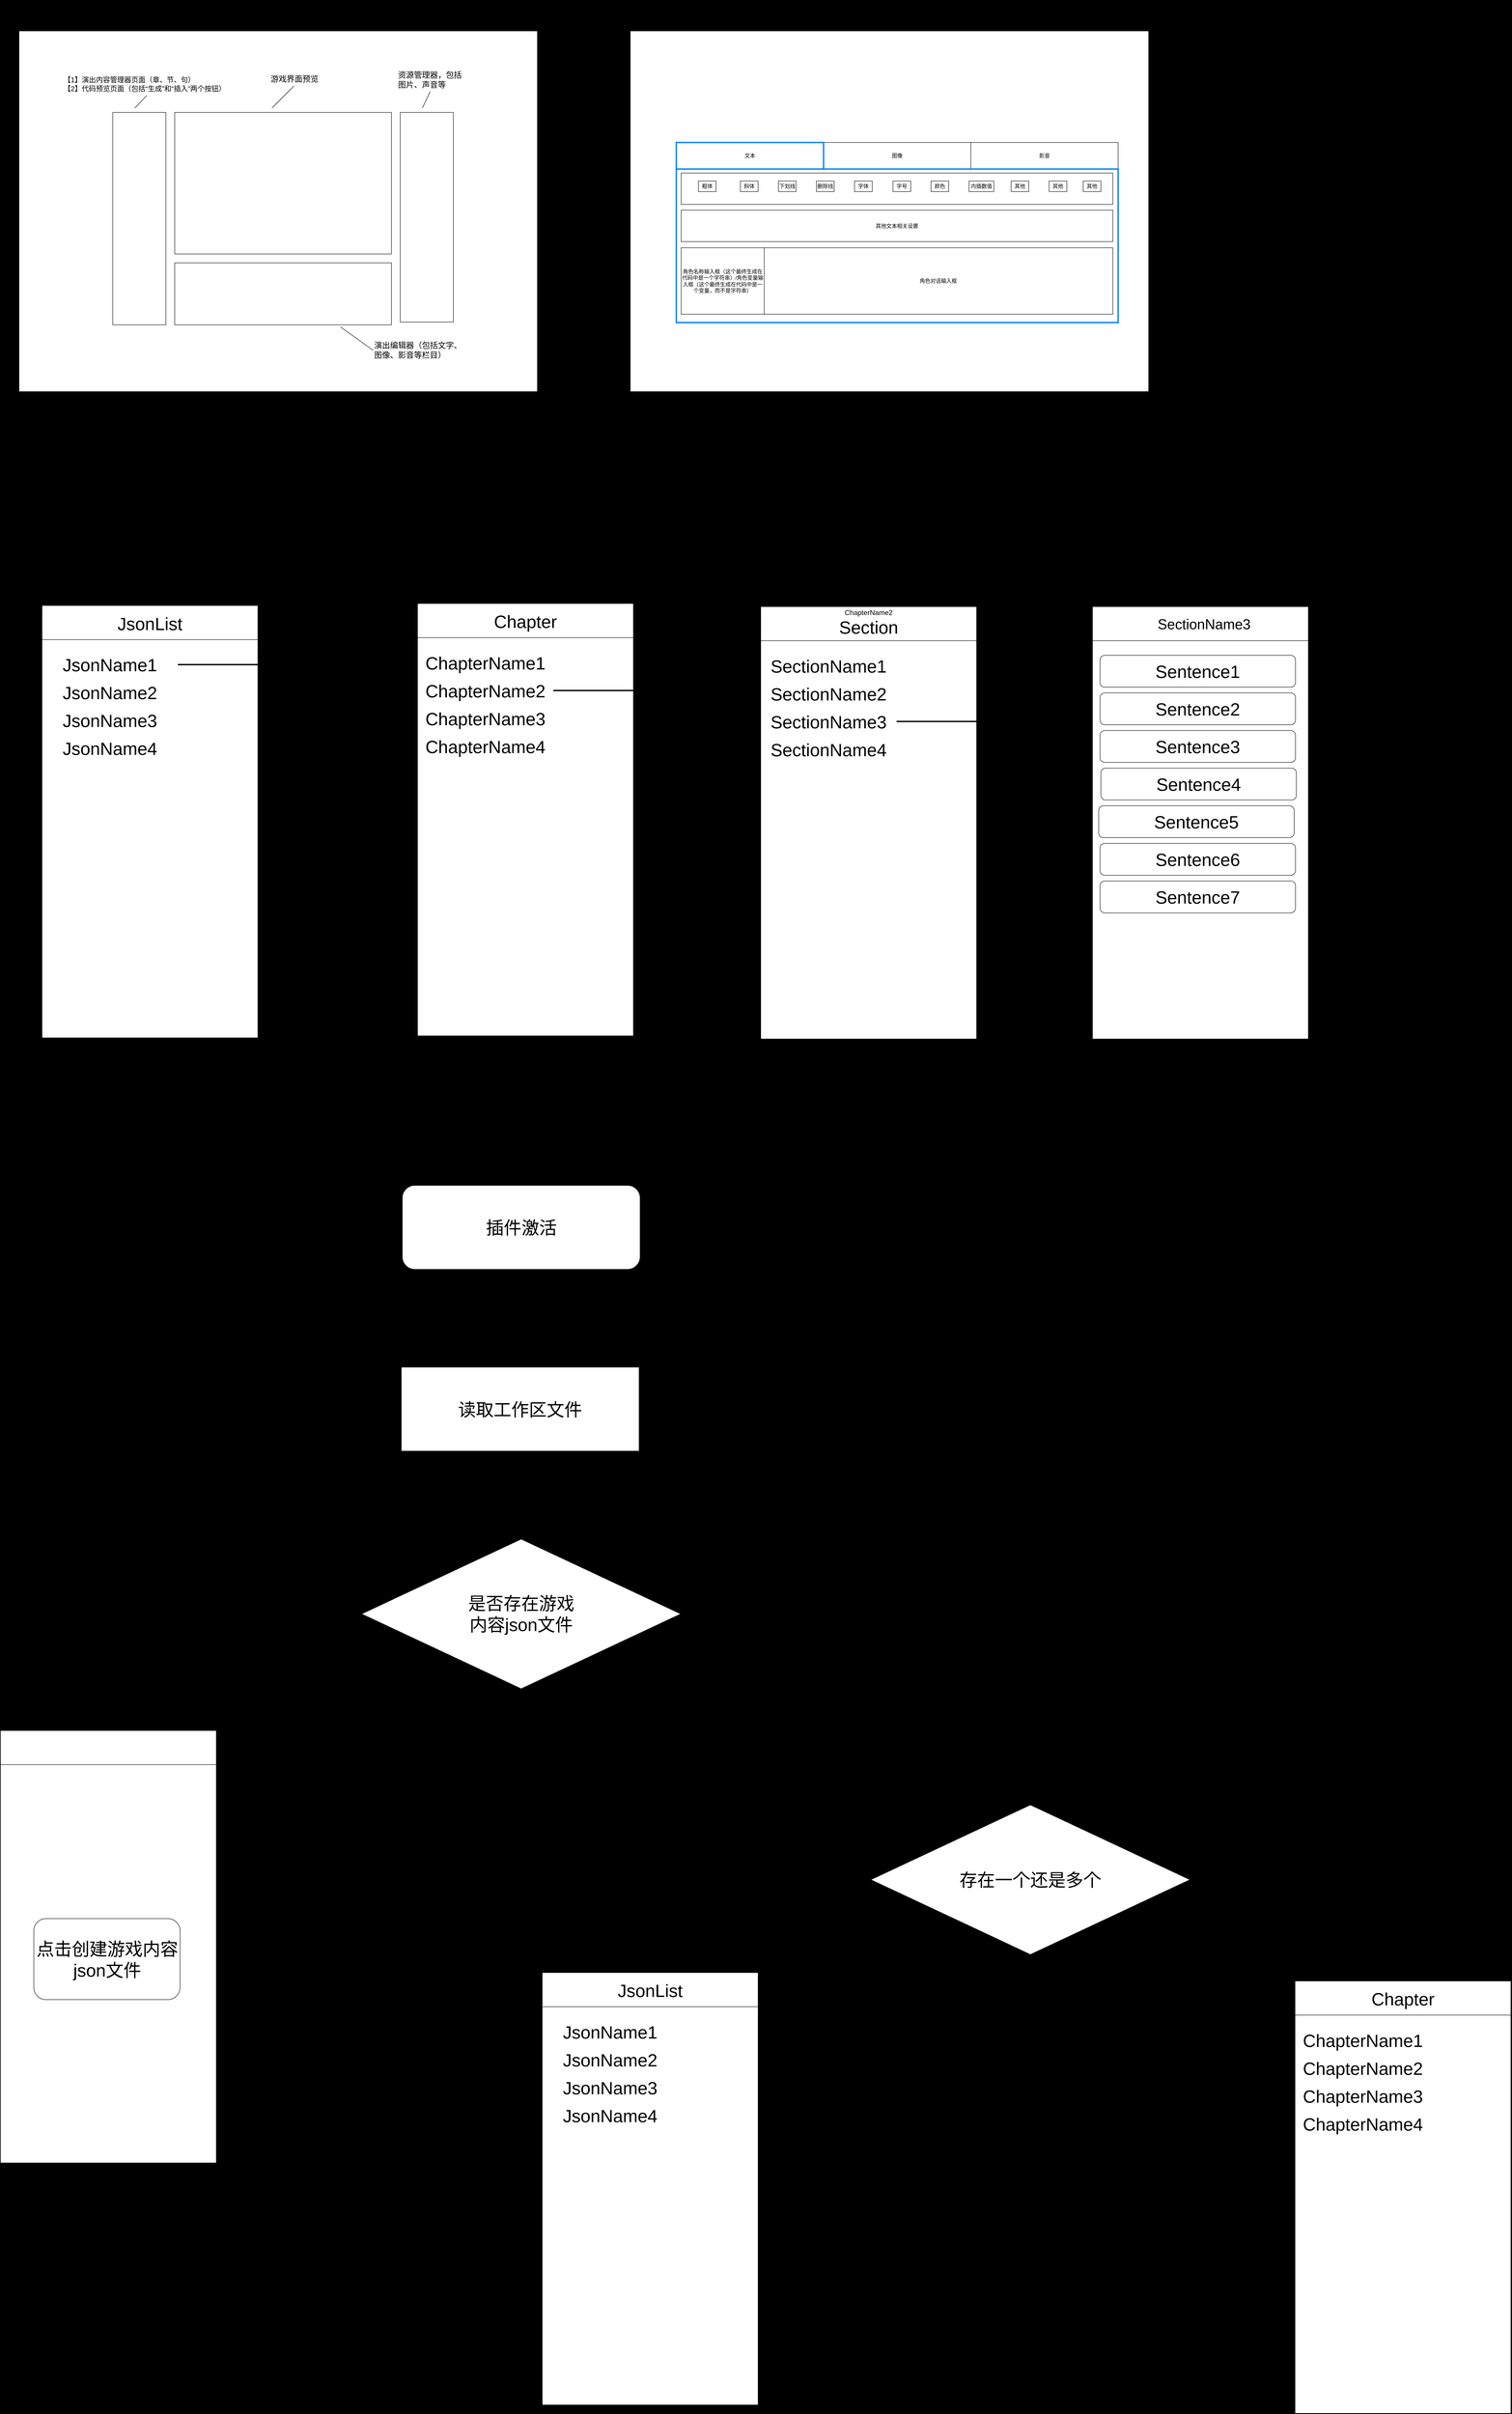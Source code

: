 <mxfile version="24.4.8" type="device">
  <diagram id="yBAzstfBOn8puNv_v_7L" name="Page-1">
    <mxGraphModel dx="7860" dy="5740" grid="0" gridSize="10" guides="1" tooltips="1" connect="1" arrows="1" fold="1" page="0" pageScale="1" pageWidth="850" pageHeight="1100" background="#000000" math="0" shadow="0">
      <root>
        <mxCell id="0" />
        <mxCell id="1" parent="0" />
        <mxCell id="7gioDqXQ-pu81UqjBhyL-1" value="&lt;span style=&quot;font-size: 40px;&quot;&gt;一个简单的演出内容管理视图（位于sidebar webview）&lt;/span&gt;" style="text;html=1;align=center;verticalAlign=middle;whiteSpace=wrap;rounded=0;" parent="1" vertex="1">
          <mxGeometry x="-89" y="1281" width="980" height="110" as="geometry" />
        </mxCell>
        <mxCell id="kQdmfqelEKEUoIuR3mGl-2" value="&lt;span style=&quot;font-size: 40px;&quot;&gt;插件程序流程&lt;/span&gt;" style="text;html=1;align=center;verticalAlign=middle;whiteSpace=wrap;rounded=0;" parent="1" vertex="1">
          <mxGeometry x="-92" y="2596" width="296" height="76" as="geometry" />
        </mxCell>
        <mxCell id="kQdmfqelEKEUoIuR3mGl-8" style="edgeStyle=orthogonalEdgeStyle;rounded=0;orthogonalLoop=1;jettySize=auto;html=1;exitX=0.5;exitY=1;exitDx=0;exitDy=0;entryX=0.5;entryY=0;entryDx=0;entryDy=0;" parent="1" source="kQdmfqelEKEUoIuR3mGl-5" target="kQdmfqelEKEUoIuR3mGl-6" edge="1">
          <mxGeometry relative="1" as="geometry" />
        </mxCell>
        <mxCell id="kQdmfqelEKEUoIuR3mGl-5" value="读取工作区文件" style="rounded=0;whiteSpace=wrap;html=1;fontSize=40;" parent="1" vertex="1">
          <mxGeometry x="710.336" y="3149.745" width="537.586" height="189.574" as="geometry" />
        </mxCell>
        <mxCell id="kQdmfqelEKEUoIuR3mGl-22" style="edgeStyle=orthogonalEdgeStyle;rounded=0;orthogonalLoop=1;jettySize=auto;html=1;exitX=1;exitY=0.5;exitDx=0;exitDy=0;entryX=0.5;entryY=0;entryDx=0;entryDy=0;" parent="1" source="kQdmfqelEKEUoIuR3mGl-6" target="kQdmfqelEKEUoIuR3mGl-43" edge="1">
          <mxGeometry relative="1" as="geometry">
            <mxPoint x="1928" y="3982" as="targetPoint" />
          </mxGeometry>
        </mxCell>
        <mxCell id="kQdmfqelEKEUoIuR3mGl-23" value="&lt;font style=&quot;font-size: 32px;&quot;&gt;存在&lt;/font&gt;" style="edgeLabel;html=1;align=center;verticalAlign=middle;resizable=0;points=[];labelBackgroundColor=none;" parent="kQdmfqelEKEUoIuR3mGl-22" vertex="1" connectable="0">
          <mxGeometry x="-0.478" y="13" relative="1" as="geometry">
            <mxPoint x="5" y="-11" as="offset" />
          </mxGeometry>
        </mxCell>
        <mxCell id="kQdmfqelEKEUoIuR3mGl-40" style="edgeStyle=orthogonalEdgeStyle;rounded=0;orthogonalLoop=1;jettySize=auto;html=1;exitX=0;exitY=0.5;exitDx=0;exitDy=0;entryX=0.5;entryY=0;entryDx=0;entryDy=0;" parent="1" source="kQdmfqelEKEUoIuR3mGl-6" target="kQdmfqelEKEUoIuR3mGl-32" edge="1">
          <mxGeometry relative="1" as="geometry">
            <mxPoint x="10.0" y="3982" as="targetPoint" />
          </mxGeometry>
        </mxCell>
        <mxCell id="kQdmfqelEKEUoIuR3mGl-48" value="不存在" style="edgeLabel;html=1;align=center;verticalAlign=middle;resizable=0;points=[];labelBackgroundColor=none;fontSize=36;" parent="kQdmfqelEKEUoIuR3mGl-40" vertex="1" connectable="0">
          <mxGeometry x="-0.167" y="-12" relative="1" as="geometry">
            <mxPoint x="-8" y="-19" as="offset" />
          </mxGeometry>
        </mxCell>
        <mxCell id="kQdmfqelEKEUoIuR3mGl-6" value="&lt;font style=&quot;font-size: 40px;&quot;&gt;是否存在游戏&lt;/font&gt;&lt;div style=&quot;font-size: 40px;&quot;&gt;&lt;font style=&quot;font-size: 40px;&quot;&gt;内容json文件&lt;/font&gt;&lt;/div&gt;" style="rhombus;whiteSpace=wrap;html=1;" parent="1" vertex="1">
          <mxGeometry x="620.739" y="3538.372" width="721.261" height="338.074" as="geometry" />
        </mxCell>
        <mxCell id="kQdmfqelEKEUoIuR3mGl-11" style="edgeStyle=orthogonalEdgeStyle;rounded=0;orthogonalLoop=1;jettySize=auto;html=1;exitX=0.5;exitY=1;exitDx=0;exitDy=0;entryX=0.5;entryY=0;entryDx=0;entryDy=0;" parent="1" source="kQdmfqelEKEUoIuR3mGl-10" target="kQdmfqelEKEUoIuR3mGl-5" edge="1">
          <mxGeometry relative="1" as="geometry" />
        </mxCell>
        <mxCell id="kQdmfqelEKEUoIuR3mGl-10" value="&lt;font style=&quot;font-size: 40px;&quot;&gt;插件激活&lt;/font&gt;" style="rounded=1;whiteSpace=wrap;html=1;" parent="1" vertex="1">
          <mxGeometry x="712.576" y="2739" width="537.586" height="189.574" as="geometry" />
        </mxCell>
        <mxCell id="kQdmfqelEKEUoIuR3mGl-32" value="" style="rounded=0;whiteSpace=wrap;html=1;" parent="1" vertex="1">
          <mxGeometry x="-196" y="3971" width="488" height="977" as="geometry" />
        </mxCell>
        <mxCell id="kQdmfqelEKEUoIuR3mGl-35" value="" style="endArrow=none;html=1;rounded=0;entryX=1;entryY=0.25;entryDx=0;entryDy=0;exitX=0;exitY=0.25;exitDx=0;exitDy=0;" parent="1" edge="1">
          <mxGeometry width="50" height="50" relative="1" as="geometry">
            <mxPoint x="-196" y="4048" as="sourcePoint" />
            <mxPoint x="292" y="4048" as="targetPoint" />
          </mxGeometry>
        </mxCell>
        <mxCell id="kQdmfqelEKEUoIuR3mGl-42" value="&lt;font style=&quot;font-size: 40px;&quot;&gt;点击创建游戏内容json文件&lt;/font&gt;" style="rounded=1;whiteSpace=wrap;html=1;" parent="1" vertex="1">
          <mxGeometry x="-120.5" y="4396" width="330.5" height="183" as="geometry" />
        </mxCell>
        <mxCell id="kQdmfqelEKEUoIuR3mGl-45" style="edgeStyle=orthogonalEdgeStyle;rounded=0;orthogonalLoop=1;jettySize=auto;html=1;exitX=0;exitY=0.5;exitDx=0;exitDy=0;entryX=0.5;entryY=0;entryDx=0;entryDy=0;" parent="1" source="kQdmfqelEKEUoIuR3mGl-43" target="7gioDqXQ-pu81UqjBhyL-4" edge="1">
          <mxGeometry relative="1" as="geometry" />
        </mxCell>
        <mxCell id="kQdmfqelEKEUoIuR3mGl-47" value="多个" style="edgeLabel;html=1;align=center;verticalAlign=middle;resizable=0;points=[];fontSize=36;labelBackgroundColor=none;" parent="kQdmfqelEKEUoIuR3mGl-45" vertex="1" connectable="0">
          <mxGeometry x="-0.203" y="-4" relative="1" as="geometry">
            <mxPoint x="70" y="-32" as="offset" />
          </mxGeometry>
        </mxCell>
        <mxCell id="kQdmfqelEKEUoIuR3mGl-57" style="edgeStyle=orthogonalEdgeStyle;rounded=0;orthogonalLoop=1;jettySize=auto;html=1;exitX=1;exitY=0.5;exitDx=0;exitDy=0;entryX=0.5;entryY=0;entryDx=0;entryDy=0;" parent="1" source="kQdmfqelEKEUoIuR3mGl-43" target="kQdmfqelEKEUoIuR3mGl-49" edge="1">
          <mxGeometry relative="1" as="geometry" />
        </mxCell>
        <mxCell id="kQdmfqelEKEUoIuR3mGl-43" value="&lt;span style=&quot;font-size: 40px;&quot;&gt;存在一个还是多个&lt;/span&gt;" style="rhombus;whiteSpace=wrap;html=1;" parent="1" vertex="1">
          <mxGeometry x="1771.999" y="4139.002" width="721.261" height="338.074" as="geometry" />
        </mxCell>
        <mxCell id="7gioDqXQ-pu81UqjBhyL-2" value="" style="rounded=0;whiteSpace=wrap;html=1;" parent="1" vertex="1">
          <mxGeometry x="1029" y="4518" width="488" height="977" as="geometry" />
        </mxCell>
        <mxCell id="7gioDqXQ-pu81UqjBhyL-4" value="&lt;span style=&quot;font-size: 40px;&quot;&gt;JsonList&lt;/span&gt;" style="text;html=1;align=center;verticalAlign=middle;whiteSpace=wrap;rounded=0;" parent="1" vertex="1">
          <mxGeometry x="1197" y="4529" width="152" height="58" as="geometry" />
        </mxCell>
        <mxCell id="7gioDqXQ-pu81UqjBhyL-5" value="" style="shape=cross;whiteSpace=wrap;html=1;strokeColor=none;fillColor=#FFFFFF;size=0.274;aspect=fixed;" parent="1" vertex="1">
          <mxGeometry x="1461" y="4538" width="40" height="40" as="geometry" />
        </mxCell>
        <mxCell id="7gioDqXQ-pu81UqjBhyL-6" value="" style="endArrow=none;html=1;rounded=0;entryX=1;entryY=0.25;entryDx=0;entryDy=0;exitX=0;exitY=0.25;exitDx=0;exitDy=0;" parent="1" edge="1">
          <mxGeometry width="50" height="50" relative="1" as="geometry">
            <mxPoint x="1029" y="4595" as="sourcePoint" />
            <mxPoint x="1517" y="4595" as="targetPoint" />
          </mxGeometry>
        </mxCell>
        <mxCell id="7gioDqXQ-pu81UqjBhyL-7" value="&lt;font style=&quot;font-size: 40px;&quot;&gt;JsonName1&lt;/font&gt;" style="text;html=1;align=center;verticalAlign=middle;whiteSpace=wrap;rounded=0;" parent="1" vertex="1">
          <mxGeometry x="1029" y="4620" width="307" height="63" as="geometry" />
        </mxCell>
        <mxCell id="7gioDqXQ-pu81UqjBhyL-8" value="&lt;font style=&quot;font-size: 40px;&quot;&gt;JsonName2&lt;/font&gt;" style="text;html=1;align=center;verticalAlign=middle;whiteSpace=wrap;rounded=0;" parent="1" vertex="1">
          <mxGeometry x="1029" y="4683" width="307" height="63" as="geometry" />
        </mxCell>
        <mxCell id="7gioDqXQ-pu81UqjBhyL-9" value="&lt;font style=&quot;font-size: 40px;&quot;&gt;JsonName3&lt;/font&gt;" style="text;html=1;align=center;verticalAlign=middle;whiteSpace=wrap;rounded=0;" parent="1" vertex="1">
          <mxGeometry x="1029" y="4746" width="307" height="63" as="geometry" />
        </mxCell>
        <mxCell id="7gioDqXQ-pu81UqjBhyL-10" value="&lt;font style=&quot;font-size: 40px;&quot;&gt;JsonName4&lt;/font&gt;" style="text;html=1;align=center;verticalAlign=middle;whiteSpace=wrap;rounded=0;" parent="1" vertex="1">
          <mxGeometry x="1029" y="4809" width="307" height="63" as="geometry" />
        </mxCell>
        <mxCell id="kQdmfqelEKEUoIuR3mGl-49" value="" style="rounded=0;whiteSpace=wrap;html=1;" parent="1" vertex="1">
          <mxGeometry x="2731" y="4537" width="488" height="977" as="geometry" />
        </mxCell>
        <mxCell id="kQdmfqelEKEUoIuR3mGl-50" value="&lt;font style=&quot;font-size: 40px;&quot;&gt;Ch&lt;font style=&quot;font-size: 40px;&quot;&gt;apt&lt;/font&gt;er&lt;/font&gt;" style="text;html=1;align=center;verticalAlign=middle;whiteSpace=wrap;rounded=0;" parent="1" vertex="1">
          <mxGeometry x="2899" y="4548" width="152" height="58" as="geometry" />
        </mxCell>
        <mxCell id="kQdmfqelEKEUoIuR3mGl-51" value="" style="shape=cross;whiteSpace=wrap;html=1;strokeColor=none;fillColor=#FFFFFF;size=0.274;aspect=fixed;" parent="1" vertex="1">
          <mxGeometry x="3163" y="4557" width="40" height="40" as="geometry" />
        </mxCell>
        <mxCell id="kQdmfqelEKEUoIuR3mGl-52" value="" style="endArrow=none;html=1;rounded=0;entryX=1;entryY=0.25;entryDx=0;entryDy=0;exitX=0;exitY=0.25;exitDx=0;exitDy=0;" parent="1" edge="1">
          <mxGeometry width="50" height="50" relative="1" as="geometry">
            <mxPoint x="2731" y="4614" as="sourcePoint" />
            <mxPoint x="3219" y="4614" as="targetPoint" />
          </mxGeometry>
        </mxCell>
        <mxCell id="kQdmfqelEKEUoIuR3mGl-53" value="&lt;font style=&quot;font-size: 40px;&quot;&gt;Ch&lt;font style=&quot;font-size: 40px;&quot;&gt;apt&lt;/font&gt;erName1&lt;/font&gt;" style="text;html=1;align=center;verticalAlign=middle;whiteSpace=wrap;rounded=0;" parent="1" vertex="1">
          <mxGeometry x="2731" y="4639" width="307" height="63" as="geometry" />
        </mxCell>
        <mxCell id="kQdmfqelEKEUoIuR3mGl-54" value="&lt;font style=&quot;font-size: 40px;&quot;&gt;Ch&lt;font style=&quot;font-size: 40px;&quot;&gt;apt&lt;/font&gt;erName2&lt;/font&gt;" style="text;html=1;align=center;verticalAlign=middle;whiteSpace=wrap;rounded=0;" parent="1" vertex="1">
          <mxGeometry x="2731" y="4702" width="307" height="63" as="geometry" />
        </mxCell>
        <mxCell id="kQdmfqelEKEUoIuR3mGl-55" value="&lt;font style=&quot;font-size: 40px;&quot;&gt;Ch&lt;font style=&quot;font-size: 40px;&quot;&gt;apt&lt;/font&gt;erName3&lt;/font&gt;" style="text;html=1;align=center;verticalAlign=middle;whiteSpace=wrap;rounded=0;" parent="1" vertex="1">
          <mxGeometry x="2731" y="4765" width="307" height="63" as="geometry" />
        </mxCell>
        <mxCell id="kQdmfqelEKEUoIuR3mGl-56" value="&lt;font style=&quot;font-size: 40px;&quot;&gt;Ch&lt;font style=&quot;font-size: 40px;&quot;&gt;apt&lt;/font&gt;erName4&lt;/font&gt;" style="text;html=1;align=center;verticalAlign=middle;whiteSpace=wrap;rounded=0;" parent="1" vertex="1">
          <mxGeometry x="2731" y="4828" width="307" height="63" as="geometry" />
        </mxCell>
        <mxCell id="kQdmfqelEKEUoIuR3mGl-58" value="一个" style="edgeLabel;html=1;align=center;verticalAlign=middle;resizable=0;points=[];fontSize=36;labelBackgroundColor=none;" parent="1" vertex="1" connectable="0">
          <mxGeometry x="2646.002" y="4270.997" as="geometry">
            <mxPoint x="-7" y="-4" as="offset" />
          </mxGeometry>
        </mxCell>
        <mxCell id="7gioDqXQ-pu81UqjBhyL-25" value="" style="rounded=0;whiteSpace=wrap;html=1;container=0;" parent="1" vertex="1">
          <mxGeometry x="1523" y="1431" width="488" height="977" as="geometry" />
        </mxCell>
        <mxCell id="7gioDqXQ-pu81UqjBhyL-26" value="&lt;font style=&quot;font-size: 16px;&quot;&gt;ChapterName2&lt;/font&gt;&lt;div&gt;&lt;span style=&quot;font-size: 40px;&quot;&gt;Section&lt;/span&gt;&lt;/div&gt;" style="text;html=1;align=center;verticalAlign=middle;whiteSpace=wrap;rounded=0;container=0;" parent="1" vertex="1">
          <mxGeometry x="1691" y="1436" width="152" height="64" as="geometry" />
        </mxCell>
        <mxCell id="7gioDqXQ-pu81UqjBhyL-27" value="" style="shape=cross;whiteSpace=wrap;html=1;strokeColor=none;fillColor=#FFFFFF;size=0.274;aspect=fixed;container=0;" parent="1" vertex="1">
          <mxGeometry x="1955" y="1451" width="40" height="40" as="geometry" />
        </mxCell>
        <mxCell id="7gioDqXQ-pu81UqjBhyL-28" value="" style="endArrow=none;html=1;rounded=0;entryX=1;entryY=0.25;entryDx=0;entryDy=0;exitX=0;exitY=0.25;exitDx=0;exitDy=0;" parent="1" edge="1">
          <mxGeometry width="50" height="50" relative="1" as="geometry">
            <mxPoint x="1523" y="1508" as="sourcePoint" />
            <mxPoint x="2011" y="1508" as="targetPoint" />
          </mxGeometry>
        </mxCell>
        <mxCell id="7gioDqXQ-pu81UqjBhyL-29" value="&lt;font style=&quot;font-size: 40px;&quot;&gt;SectionName1&lt;/font&gt;" style="text;html=1;align=center;verticalAlign=middle;whiteSpace=wrap;rounded=0;container=0;" parent="1" vertex="1">
          <mxGeometry x="1523" y="1533" width="307" height="63" as="geometry" />
        </mxCell>
        <mxCell id="7gioDqXQ-pu81UqjBhyL-30" value="&lt;span style=&quot;font-size: 40px;&quot;&gt;SectionName2&lt;/span&gt;" style="text;html=1;align=center;verticalAlign=middle;whiteSpace=wrap;rounded=0;container=0;" parent="1" vertex="1">
          <mxGeometry x="1523" y="1596" width="307" height="63" as="geometry" />
        </mxCell>
        <mxCell id="7gioDqXQ-pu81UqjBhyL-45" style="edgeStyle=orthogonalEdgeStyle;rounded=0;orthogonalLoop=1;jettySize=auto;html=1;exitX=1;exitY=0.5;exitDx=0;exitDy=0;entryX=0;entryY=0.5;entryDx=0;entryDy=0;strokeWidth=3;" parent="1" source="7gioDqXQ-pu81UqjBhyL-31" target="7gioDqXQ-pu81UqjBhyL-36" edge="1">
          <mxGeometry relative="1" as="geometry" />
        </mxCell>
        <mxCell id="7gioDqXQ-pu81UqjBhyL-31" value="&lt;span style=&quot;font-size: 40px;&quot;&gt;SectionName3&lt;/span&gt;" style="text;html=1;align=center;verticalAlign=middle;whiteSpace=wrap;rounded=0;container=0;" parent="1" vertex="1">
          <mxGeometry x="1523" y="1659" width="307" height="63" as="geometry" />
        </mxCell>
        <mxCell id="7gioDqXQ-pu81UqjBhyL-32" value="&lt;span style=&quot;font-size: 40px;&quot;&gt;SectionName4&lt;/span&gt;" style="text;html=1;align=center;verticalAlign=middle;whiteSpace=wrap;rounded=0;container=0;" parent="1" vertex="1">
          <mxGeometry x="1523" y="1722" width="307" height="63" as="geometry" />
        </mxCell>
        <mxCell id="7gioDqXQ-pu81UqjBhyL-24" value="" style="html=1;shadow=0;dashed=0;align=center;verticalAlign=middle;shape=mxgraph.arrows2.arrow;dy=0.55;dx=36;flipH=1;notch=0;strokeColor=none;fillColor=#FFFFFF;container=0;" parent="1" vertex="1">
          <mxGeometry x="1533" y="1451" width="62" height="39" as="geometry" />
        </mxCell>
        <mxCell id="7gioDqXQ-pu81UqjBhyL-36" value="" style="rounded=0;whiteSpace=wrap;html=1;container=0;" parent="1" vertex="1">
          <mxGeometry x="2273" y="1431" width="488" height="977" as="geometry" />
        </mxCell>
        <mxCell id="7gioDqXQ-pu81UqjBhyL-37" value="&lt;div&gt;&lt;font style=&quot;font-size: 32px;&quot;&gt;SectionName3&lt;/font&gt;&lt;/div&gt;" style="text;html=1;align=center;verticalAlign=middle;whiteSpace=wrap;rounded=0;container=0;" parent="1" vertex="1">
          <mxGeometry x="2408" y="1436" width="235" height="70" as="geometry" />
        </mxCell>
        <mxCell id="7gioDqXQ-pu81UqjBhyL-38" value="" style="shape=cross;whiteSpace=wrap;html=1;strokeColor=none;fillColor=#FFFFFF;size=0.274;aspect=fixed;container=0;" parent="1" vertex="1">
          <mxGeometry x="2705" y="1451" width="40" height="40" as="geometry" />
        </mxCell>
        <mxCell id="7gioDqXQ-pu81UqjBhyL-39" value="" style="endArrow=none;html=1;rounded=0;entryX=1;entryY=0.25;entryDx=0;entryDy=0;exitX=0;exitY=0.25;exitDx=0;exitDy=0;" parent="1" edge="1">
          <mxGeometry width="50" height="50" relative="1" as="geometry">
            <mxPoint x="2273" y="1508" as="sourcePoint" />
            <mxPoint x="2761" y="1508" as="targetPoint" />
          </mxGeometry>
        </mxCell>
        <mxCell id="7gioDqXQ-pu81UqjBhyL-44" value="" style="html=1;shadow=0;dashed=0;align=center;verticalAlign=middle;shape=mxgraph.arrows2.arrow;dy=0.55;dx=36;flipH=1;notch=0;strokeColor=none;fillColor=#FFFFFF;container=0;" parent="1" vertex="1">
          <mxGeometry x="2283" y="1451" width="62" height="39" as="geometry" />
        </mxCell>
        <mxCell id="7gioDqXQ-pu81UqjBhyL-47" value="&lt;font style=&quot;font-size: 40px;&quot;&gt;Sentence1&lt;/font&gt;" style="rounded=1;whiteSpace=wrap;html=1;glass=0;shadow=0;container=0;" parent="1" vertex="1">
          <mxGeometry x="2290" y="1541" width="442" height="72" as="geometry" />
        </mxCell>
        <mxCell id="7gioDqXQ-pu81UqjBhyL-48" value="&lt;font style=&quot;font-size: 40px;&quot;&gt;Sentence2&lt;/font&gt;" style="rounded=1;whiteSpace=wrap;html=1;glass=0;shadow=0;container=0;" parent="1" vertex="1">
          <mxGeometry x="2290" y="1626" width="442" height="72" as="geometry" />
        </mxCell>
        <mxCell id="7gioDqXQ-pu81UqjBhyL-49" value="&lt;font style=&quot;font-size: 40px;&quot;&gt;Sentence3&lt;/font&gt;" style="rounded=1;whiteSpace=wrap;html=1;glass=0;shadow=0;container=0;" parent="1" vertex="1">
          <mxGeometry x="2290" y="1711" width="442" height="72" as="geometry" />
        </mxCell>
        <mxCell id="7gioDqXQ-pu81UqjBhyL-50" value="&lt;font style=&quot;font-size: 40px;&quot;&gt;Sentence4&lt;/font&gt;" style="rounded=1;whiteSpace=wrap;html=1;glass=0;shadow=0;container=0;" parent="1" vertex="1">
          <mxGeometry x="2292" y="1796" width="442" height="72" as="geometry" />
        </mxCell>
        <mxCell id="7gioDqXQ-pu81UqjBhyL-51" value="&lt;font style=&quot;font-size: 40px;&quot;&gt;Sentence5&lt;/font&gt;" style="rounded=1;whiteSpace=wrap;html=1;glass=0;shadow=0;container=0;" parent="1" vertex="1">
          <mxGeometry x="2287" y="1881" width="442" height="72" as="geometry" />
        </mxCell>
        <mxCell id="7gioDqXQ-pu81UqjBhyL-52" value="&lt;font style=&quot;font-size: 40px;&quot;&gt;Sentence6&lt;/font&gt;" style="rounded=1;whiteSpace=wrap;html=1;glass=0;shadow=0;container=0;" parent="1" vertex="1">
          <mxGeometry x="2290" y="1966" width="442" height="72" as="geometry" />
        </mxCell>
        <mxCell id="7gioDqXQ-pu81UqjBhyL-53" value="&lt;font style=&quot;font-size: 40px;&quot;&gt;Sentence7&lt;/font&gt;" style="rounded=1;whiteSpace=wrap;html=1;glass=0;shadow=0;container=0;" parent="1" vertex="1">
          <mxGeometry x="2290" y="2051" width="442" height="72" as="geometry" />
        </mxCell>
        <mxCell id="kQdmfqelEKEUoIuR3mGl-59" value="" style="rounded=0;whiteSpace=wrap;html=1;container=0;" parent="1" vertex="1">
          <mxGeometry x="747" y="1424" width="488" height="977" as="geometry" />
        </mxCell>
        <mxCell id="kQdmfqelEKEUoIuR3mGl-60" value="&lt;font style=&quot;font-size: 40px;&quot;&gt;Ch&lt;font style=&quot;font-size: 40px;&quot;&gt;apt&lt;/font&gt;er&lt;/font&gt;" style="text;html=1;align=center;verticalAlign=middle;whiteSpace=wrap;rounded=0;container=0;" parent="1" vertex="1">
          <mxGeometry x="915" y="1435" width="152" height="58" as="geometry" />
        </mxCell>
        <mxCell id="kQdmfqelEKEUoIuR3mGl-61" value="" style="shape=cross;whiteSpace=wrap;html=1;strokeColor=none;fillColor=#FFFFFF;size=0.274;aspect=fixed;container=0;" parent="1" vertex="1">
          <mxGeometry x="1179" y="1444" width="40" height="40" as="geometry" />
        </mxCell>
        <mxCell id="kQdmfqelEKEUoIuR3mGl-62" value="" style="endArrow=none;html=1;rounded=0;entryX=1;entryY=0.25;entryDx=0;entryDy=0;exitX=0;exitY=0.25;exitDx=0;exitDy=0;" parent="1" edge="1">
          <mxGeometry width="50" height="50" relative="1" as="geometry">
            <mxPoint x="747" y="1501" as="sourcePoint" />
            <mxPoint x="1235" y="1501" as="targetPoint" />
          </mxGeometry>
        </mxCell>
        <mxCell id="kQdmfqelEKEUoIuR3mGl-63" value="&lt;font style=&quot;font-size: 40px;&quot;&gt;Ch&lt;font style=&quot;font-size: 40px;&quot;&gt;apt&lt;/font&gt;erName1&lt;/font&gt;" style="text;html=1;align=center;verticalAlign=middle;whiteSpace=wrap;rounded=0;container=0;" parent="1" vertex="1">
          <mxGeometry x="747" y="1526" width="307" height="63" as="geometry" />
        </mxCell>
        <mxCell id="kQdmfqelEKEUoIuR3mGl-67" style="edgeStyle=orthogonalEdgeStyle;rounded=0;orthogonalLoop=1;jettySize=auto;html=1;exitX=1;exitY=0.5;exitDx=0;exitDy=0;entryX=0;entryY=0.5;entryDx=0;entryDy=0;strokeWidth=3;" parent="1" source="kQdmfqelEKEUoIuR3mGl-64" target="7gioDqXQ-pu81UqjBhyL-25" edge="1">
          <mxGeometry relative="1" as="geometry" />
        </mxCell>
        <mxCell id="kQdmfqelEKEUoIuR3mGl-64" value="&lt;font style=&quot;font-size: 40px;&quot;&gt;Ch&lt;font style=&quot;font-size: 40px;&quot;&gt;apt&lt;/font&gt;erName2&lt;/font&gt;" style="text;html=1;align=center;verticalAlign=middle;whiteSpace=wrap;rounded=0;container=0;" parent="1" vertex="1">
          <mxGeometry x="747" y="1589" width="307" height="63" as="geometry" />
        </mxCell>
        <mxCell id="kQdmfqelEKEUoIuR3mGl-65" value="&lt;font style=&quot;font-size: 40px;&quot;&gt;Ch&lt;font style=&quot;font-size: 40px;&quot;&gt;apt&lt;/font&gt;erName3&lt;/font&gt;" style="text;html=1;align=center;verticalAlign=middle;whiteSpace=wrap;rounded=0;container=0;" parent="1" vertex="1">
          <mxGeometry x="747" y="1652" width="307" height="63" as="geometry" />
        </mxCell>
        <mxCell id="kQdmfqelEKEUoIuR3mGl-66" value="&lt;font style=&quot;font-size: 40px;&quot;&gt;Ch&lt;font style=&quot;font-size: 40px;&quot;&gt;apt&lt;/font&gt;erName4&lt;/font&gt;" style="text;html=1;align=center;verticalAlign=middle;whiteSpace=wrap;rounded=0;container=0;" parent="1" vertex="1">
          <mxGeometry x="747" y="1715" width="307" height="63" as="geometry" />
        </mxCell>
        <mxCell id="kQdmfqelEKEUoIuR3mGl-68" value="" style="html=1;shadow=0;dashed=0;align=center;verticalAlign=middle;shape=mxgraph.arrows2.arrow;dy=0.55;dx=36;flipH=1;notch=0;strokeColor=none;fillColor=#FFFFFF;container=0;" parent="1" vertex="1">
          <mxGeometry x="763" y="1444" width="62" height="39" as="geometry" />
        </mxCell>
        <mxCell id="kQdmfqelEKEUoIuR3mGl-69" value="" style="html=1;shadow=0;dashed=0;align=center;verticalAlign=middle;shape=mxgraph.arrows2.arrow;dy=0.55;dx=36;flipH=1;notch=0;strokeColor=none;fillColor=#FFFFFF;container=0;" parent="1" vertex="1">
          <mxGeometry x="2741" y="4558" width="62" height="39" as="geometry" />
        </mxCell>
        <mxCell id="2x3ec99F89r2X7fORg5g-35" value="" style="rounded=0;whiteSpace=wrap;html=1;" parent="1" vertex="1">
          <mxGeometry x="-154" y="130" width="1172" height="815" as="geometry" />
        </mxCell>
        <mxCell id="2x3ec99F89r2X7fORg5g-1" value="" style="rounded=0;whiteSpace=wrap;html=1;" parent="1" vertex="1">
          <mxGeometry x="198" y="314" width="490" height="320" as="geometry" />
        </mxCell>
        <mxCell id="2x3ec99F89r2X7fORg5g-2" value="" style="rounded=0;whiteSpace=wrap;html=1;" parent="1" vertex="1">
          <mxGeometry x="58" y="314" width="120" height="480" as="geometry" />
        </mxCell>
        <mxCell id="2x3ec99F89r2X7fORg5g-3" value="" style="rounded=0;whiteSpace=wrap;html=1;" parent="1" vertex="1">
          <mxGeometry x="198" y="654" width="490" height="140" as="geometry" />
        </mxCell>
        <mxCell id="2x3ec99F89r2X7fORg5g-4" value="" style="rounded=0;whiteSpace=wrap;html=1;" parent="1" vertex="1">
          <mxGeometry x="708" y="314" width="120" height="474" as="geometry" />
        </mxCell>
        <mxCell id="2x3ec99F89r2X7fORg5g-5" value="" style="endArrow=none;html=1;rounded=0;entryX=0.5;entryY=1;entryDx=0;entryDy=0;" parent="1" edge="1" target="2x3ec99F89r2X7fORg5g-9">
          <mxGeometry width="50" height="50" relative="1" as="geometry">
            <mxPoint x="108" y="304" as="sourcePoint" />
            <mxPoint x="158" y="254" as="targetPoint" />
          </mxGeometry>
        </mxCell>
        <mxCell id="2x3ec99F89r2X7fORg5g-6" value="" style="endArrow=none;html=1;rounded=0;" parent="1" edge="1">
          <mxGeometry width="50" height="50" relative="1" as="geometry">
            <mxPoint x="418" y="304" as="sourcePoint" />
            <mxPoint x="468" y="254" as="targetPoint" />
          </mxGeometry>
        </mxCell>
        <mxCell id="2x3ec99F89r2X7fORg5g-7" value="" style="endArrow=none;html=1;rounded=0;entryX=0.5;entryY=1;entryDx=0;entryDy=0;" parent="1" edge="1" target="2x3ec99F89r2X7fORg5g-33">
          <mxGeometry width="50" height="50" relative="1" as="geometry">
            <mxPoint x="758" y="304" as="sourcePoint" />
            <mxPoint x="808" y="254" as="targetPoint" />
          </mxGeometry>
        </mxCell>
        <mxCell id="2x3ec99F89r2X7fORg5g-9" value="&lt;font style=&quot;font-size: 16px;&quot;&gt;【1】演出内容管理器页面（章、节、句）&lt;/font&gt;&lt;div style=&quot;font-size: 16px;&quot;&gt;&lt;font style=&quot;font-size: 16px;&quot;&gt;【2】代码预览页面（包括“生成”和“插入”两个按钮）&lt;/font&gt;&lt;/div&gt;" style="text;html=1;align=left;verticalAlign=middle;whiteSpace=wrap;rounded=0;" parent="1" vertex="1">
          <mxGeometry x="-55" y="223" width="379" height="53" as="geometry" />
        </mxCell>
        <mxCell id="2x3ec99F89r2X7fORg5g-32" value="&lt;span style=&quot;font-size: 18px;&quot;&gt;游戏界面预览&lt;/span&gt;" style="text;html=1;align=left;verticalAlign=middle;whiteSpace=wrap;rounded=0;" parent="1" vertex="1">
          <mxGeometry x="413" y="214" width="115" height="50" as="geometry" />
        </mxCell>
        <mxCell id="2x3ec99F89r2X7fORg5g-33" value="&lt;span style=&quot;font-size: 18px;&quot;&gt;资源管理器，包括图片、声音等&lt;/span&gt;" style="text;html=1;align=left;verticalAlign=middle;whiteSpace=wrap;rounded=0;" parent="1" vertex="1">
          <mxGeometry x="700.58" y="214" width="150" height="53" as="geometry" />
        </mxCell>
        <mxCell id="2x3ec99F89r2X7fORg5g-34" value="&lt;span style=&quot;font-size: 18px;&quot;&gt;演出编辑器（包括文字、图像、影音等栏目）&lt;/span&gt;" style="text;html=1;align=left;verticalAlign=middle;whiteSpace=wrap;rounded=0;" parent="1" vertex="1">
          <mxGeometry x="647" y="827" width="210" height="50" as="geometry" />
        </mxCell>
        <mxCell id="LYegX_jkHndUCtWD2GBS-1" value="&lt;font style=&quot;font-size: 40px;&quot;&gt;整体布局&lt;/font&gt;" style="text;html=1;align=center;verticalAlign=middle;whiteSpace=wrap;rounded=0;" parent="1" vertex="1">
          <mxGeometry x="-154" y="63" width="181" height="67" as="geometry" />
        </mxCell>
        <mxCell id="ICnt-Ub5bGU0yZz8ujBN-1" value="" style="endArrow=none;html=1;rounded=0;entryX=0;entryY=0.5;entryDx=0;entryDy=0;" edge="1" parent="1" target="2x3ec99F89r2X7fORg5g-34">
          <mxGeometry width="50" height="50" relative="1" as="geometry">
            <mxPoint x="573" y="799" as="sourcePoint" />
            <mxPoint x="623" y="749" as="targetPoint" />
          </mxGeometry>
        </mxCell>
        <mxCell id="LYegX_jkHndUCtWD2GBS-2" value="" style="rounded=0;whiteSpace=wrap;html=1;" parent="1" vertex="1">
          <mxGeometry x="1228" y="130" width="1172" height="815" as="geometry" />
        </mxCell>
        <mxCell id="LYegX_jkHndUCtWD2GBS-6" value="图像" style="rounded=0;whiteSpace=wrap;html=1;" parent="1" vertex="1">
          <mxGeometry x="1665" y="382" width="333" height="60" as="geometry" />
        </mxCell>
        <mxCell id="LYegX_jkHndUCtWD2GBS-5" value="文本" style="rounded=0;whiteSpace=wrap;html=1;strokeColor=#007FFF;strokeWidth=3;" parent="1" vertex="1">
          <mxGeometry x="1332" y="382" width="333" height="60" as="geometry" />
        </mxCell>
        <mxCell id="LYegX_jkHndUCtWD2GBS-7" value="影音" style="rounded=0;whiteSpace=wrap;html=1;" parent="1" vertex="1">
          <mxGeometry x="1998" y="382" width="333" height="60" as="geometry" />
        </mxCell>
        <mxCell id="LYegX_jkHndUCtWD2GBS-4" value="" style="rounded=0;whiteSpace=wrap;html=1;strokeColor=#007fff;strokeWidth=3;" parent="1" vertex="1">
          <mxGeometry x="1332" y="442" width="999" height="347" as="geometry" />
        </mxCell>
        <mxCell id="LYegX_jkHndUCtWD2GBS-8" value="角色对话输入框" style="rounded=0;whiteSpace=wrap;html=1;" parent="1" vertex="1">
          <mxGeometry x="1530" y="620" width="789" height="150" as="geometry" />
        </mxCell>
        <mxCell id="LYegX_jkHndUCtWD2GBS-30" value="" style="rounded=0;whiteSpace=wrap;html=1;" parent="1" vertex="1">
          <mxGeometry x="1343" y="451" width="976" height="71" as="geometry" />
        </mxCell>
        <mxCell id="LYegX_jkHndUCtWD2GBS-19" value="粗体" style="rounded=0;whiteSpace=wrap;html=1;" parent="1" vertex="1">
          <mxGeometry x="1382" y="469" width="40" height="24" as="geometry" />
        </mxCell>
        <mxCell id="LYegX_jkHndUCtWD2GBS-20" value="斜体" style="rounded=0;whiteSpace=wrap;html=1;" parent="1" vertex="1">
          <mxGeometry x="1477" y="469" width="40" height="24" as="geometry" />
        </mxCell>
        <mxCell id="LYegX_jkHndUCtWD2GBS-21" value="下划线" style="rounded=0;whiteSpace=wrap;html=1;" parent="1" vertex="1">
          <mxGeometry x="1563" y="469" width="40" height="24" as="geometry" />
        </mxCell>
        <mxCell id="LYegX_jkHndUCtWD2GBS-22" value="删除线" style="rounded=0;whiteSpace=wrap;html=1;" parent="1" vertex="1">
          <mxGeometry x="1649" y="469" width="40" height="24" as="geometry" />
        </mxCell>
        <mxCell id="LYegX_jkHndUCtWD2GBS-23" value="字体" style="rounded=0;whiteSpace=wrap;html=1;" parent="1" vertex="1">
          <mxGeometry x="1735" y="469" width="40" height="24" as="geometry" />
        </mxCell>
        <mxCell id="LYegX_jkHndUCtWD2GBS-24" value="字号" style="rounded=0;whiteSpace=wrap;html=1;" parent="1" vertex="1">
          <mxGeometry x="1822" y="469" width="40" height="24" as="geometry" />
        </mxCell>
        <mxCell id="LYegX_jkHndUCtWD2GBS-25" value="颜色" style="rounded=0;whiteSpace=wrap;html=1;" parent="1" vertex="1">
          <mxGeometry x="1908" y="469" width="40" height="24" as="geometry" />
        </mxCell>
        <mxCell id="LYegX_jkHndUCtWD2GBS-26" value="内插数值" style="rounded=0;whiteSpace=wrap;html=1;" parent="1" vertex="1">
          <mxGeometry x="1994" y="469" width="56" height="24" as="geometry" />
        </mxCell>
        <mxCell id="LYegX_jkHndUCtWD2GBS-27" value="其他" style="rounded=0;whiteSpace=wrap;html=1;" parent="1" vertex="1">
          <mxGeometry x="2089" y="469" width="40" height="24" as="geometry" />
        </mxCell>
        <mxCell id="LYegX_jkHndUCtWD2GBS-28" value="其他" style="rounded=0;whiteSpace=wrap;html=1;" parent="1" vertex="1">
          <mxGeometry x="2175" y="469" width="40" height="24" as="geometry" />
        </mxCell>
        <mxCell id="LYegX_jkHndUCtWD2GBS-29" value="其他" style="rounded=0;whiteSpace=wrap;html=1;" parent="1" vertex="1">
          <mxGeometry x="2252" y="469" width="40" height="24" as="geometry" />
        </mxCell>
        <mxCell id="LYegX_jkHndUCtWD2GBS-31" value="&lt;font style=&quot;font-size: 40px;&quot;&gt;演出编辑器&lt;/font&gt;" style="text;html=1;align=center;verticalAlign=middle;whiteSpace=wrap;rounded=0;" parent="1" vertex="1">
          <mxGeometry x="1228" y="60" width="212" height="67" as="geometry" />
        </mxCell>
        <mxCell id="LYegX_jkHndUCtWD2GBS-32" value="角色名称输入框（这个最终生成在代码中是一个字符串）/角色变量输入框（这个最终生成在代码中是一个变量，而不是字符串）" style="rounded=0;whiteSpace=wrap;html=1;fontSize=12;" parent="1" vertex="1">
          <mxGeometry x="1343" y="620" width="188" height="150" as="geometry" />
        </mxCell>
        <mxCell id="LYegX_jkHndUCtWD2GBS-33" value="其他文本相关设置" style="rounded=0;whiteSpace=wrap;html=1;" parent="1" vertex="1">
          <mxGeometry x="1343" y="535" width="976" height="71" as="geometry" />
        </mxCell>
        <mxCell id="ICnt-Ub5bGU0yZz8ujBN-5" value="" style="rounded=0;whiteSpace=wrap;html=1;" vertex="1" parent="1">
          <mxGeometry x="-102" y="1428.5" width="488" height="977" as="geometry" />
        </mxCell>
        <mxCell id="ICnt-Ub5bGU0yZz8ujBN-6" value="&lt;span style=&quot;font-size: 40px;&quot;&gt;JsonList&lt;/span&gt;" style="text;html=1;align=center;verticalAlign=middle;whiteSpace=wrap;rounded=0;" vertex="1" parent="1">
          <mxGeometry x="66" y="1439.5" width="152" height="58" as="geometry" />
        </mxCell>
        <mxCell id="ICnt-Ub5bGU0yZz8ujBN-7" value="" style="shape=cross;whiteSpace=wrap;html=1;strokeColor=none;fillColor=#FFFFFF;size=0.274;aspect=fixed;" vertex="1" parent="1">
          <mxGeometry x="330" y="1448.5" width="40" height="40" as="geometry" />
        </mxCell>
        <mxCell id="ICnt-Ub5bGU0yZz8ujBN-8" value="" style="endArrow=none;html=1;rounded=0;entryX=1;entryY=0.25;entryDx=0;entryDy=0;exitX=0;exitY=0.25;exitDx=0;exitDy=0;" edge="1" parent="1">
          <mxGeometry width="50" height="50" relative="1" as="geometry">
            <mxPoint x="-102" y="1505.5" as="sourcePoint" />
            <mxPoint x="386" y="1505.5" as="targetPoint" />
          </mxGeometry>
        </mxCell>
        <mxCell id="ICnt-Ub5bGU0yZz8ujBN-13" style="edgeStyle=orthogonalEdgeStyle;rounded=0;orthogonalLoop=1;jettySize=auto;html=1;entryX=0;entryY=0.5;entryDx=0;entryDy=0;strokeWidth=3;" edge="1" parent="1" source="ICnt-Ub5bGU0yZz8ujBN-9" target="kQdmfqelEKEUoIuR3mGl-59">
          <mxGeometry relative="1" as="geometry" />
        </mxCell>
        <mxCell id="ICnt-Ub5bGU0yZz8ujBN-9" value="&lt;font style=&quot;font-size: 40px;&quot;&gt;JsonName1&lt;/font&gt;" style="text;html=1;align=center;verticalAlign=middle;whiteSpace=wrap;rounded=0;" vertex="1" parent="1">
          <mxGeometry x="-102" y="1530.5" width="307" height="63" as="geometry" />
        </mxCell>
        <mxCell id="ICnt-Ub5bGU0yZz8ujBN-10" value="&lt;font style=&quot;font-size: 40px;&quot;&gt;JsonName2&lt;/font&gt;" style="text;html=1;align=center;verticalAlign=middle;whiteSpace=wrap;rounded=0;" vertex="1" parent="1">
          <mxGeometry x="-102" y="1593.5" width="307" height="63" as="geometry" />
        </mxCell>
        <mxCell id="ICnt-Ub5bGU0yZz8ujBN-11" value="&lt;font style=&quot;font-size: 40px;&quot;&gt;JsonName3&lt;/font&gt;" style="text;html=1;align=center;verticalAlign=middle;whiteSpace=wrap;rounded=0;" vertex="1" parent="1">
          <mxGeometry x="-102" y="1656.5" width="307" height="63" as="geometry" />
        </mxCell>
        <mxCell id="ICnt-Ub5bGU0yZz8ujBN-12" value="&lt;font style=&quot;font-size: 40px;&quot;&gt;JsonName4&lt;/font&gt;" style="text;html=1;align=center;verticalAlign=middle;whiteSpace=wrap;rounded=0;" vertex="1" parent="1">
          <mxGeometry x="-102" y="1719.5" width="307" height="63" as="geometry" />
        </mxCell>
      </root>
    </mxGraphModel>
  </diagram>
</mxfile>
